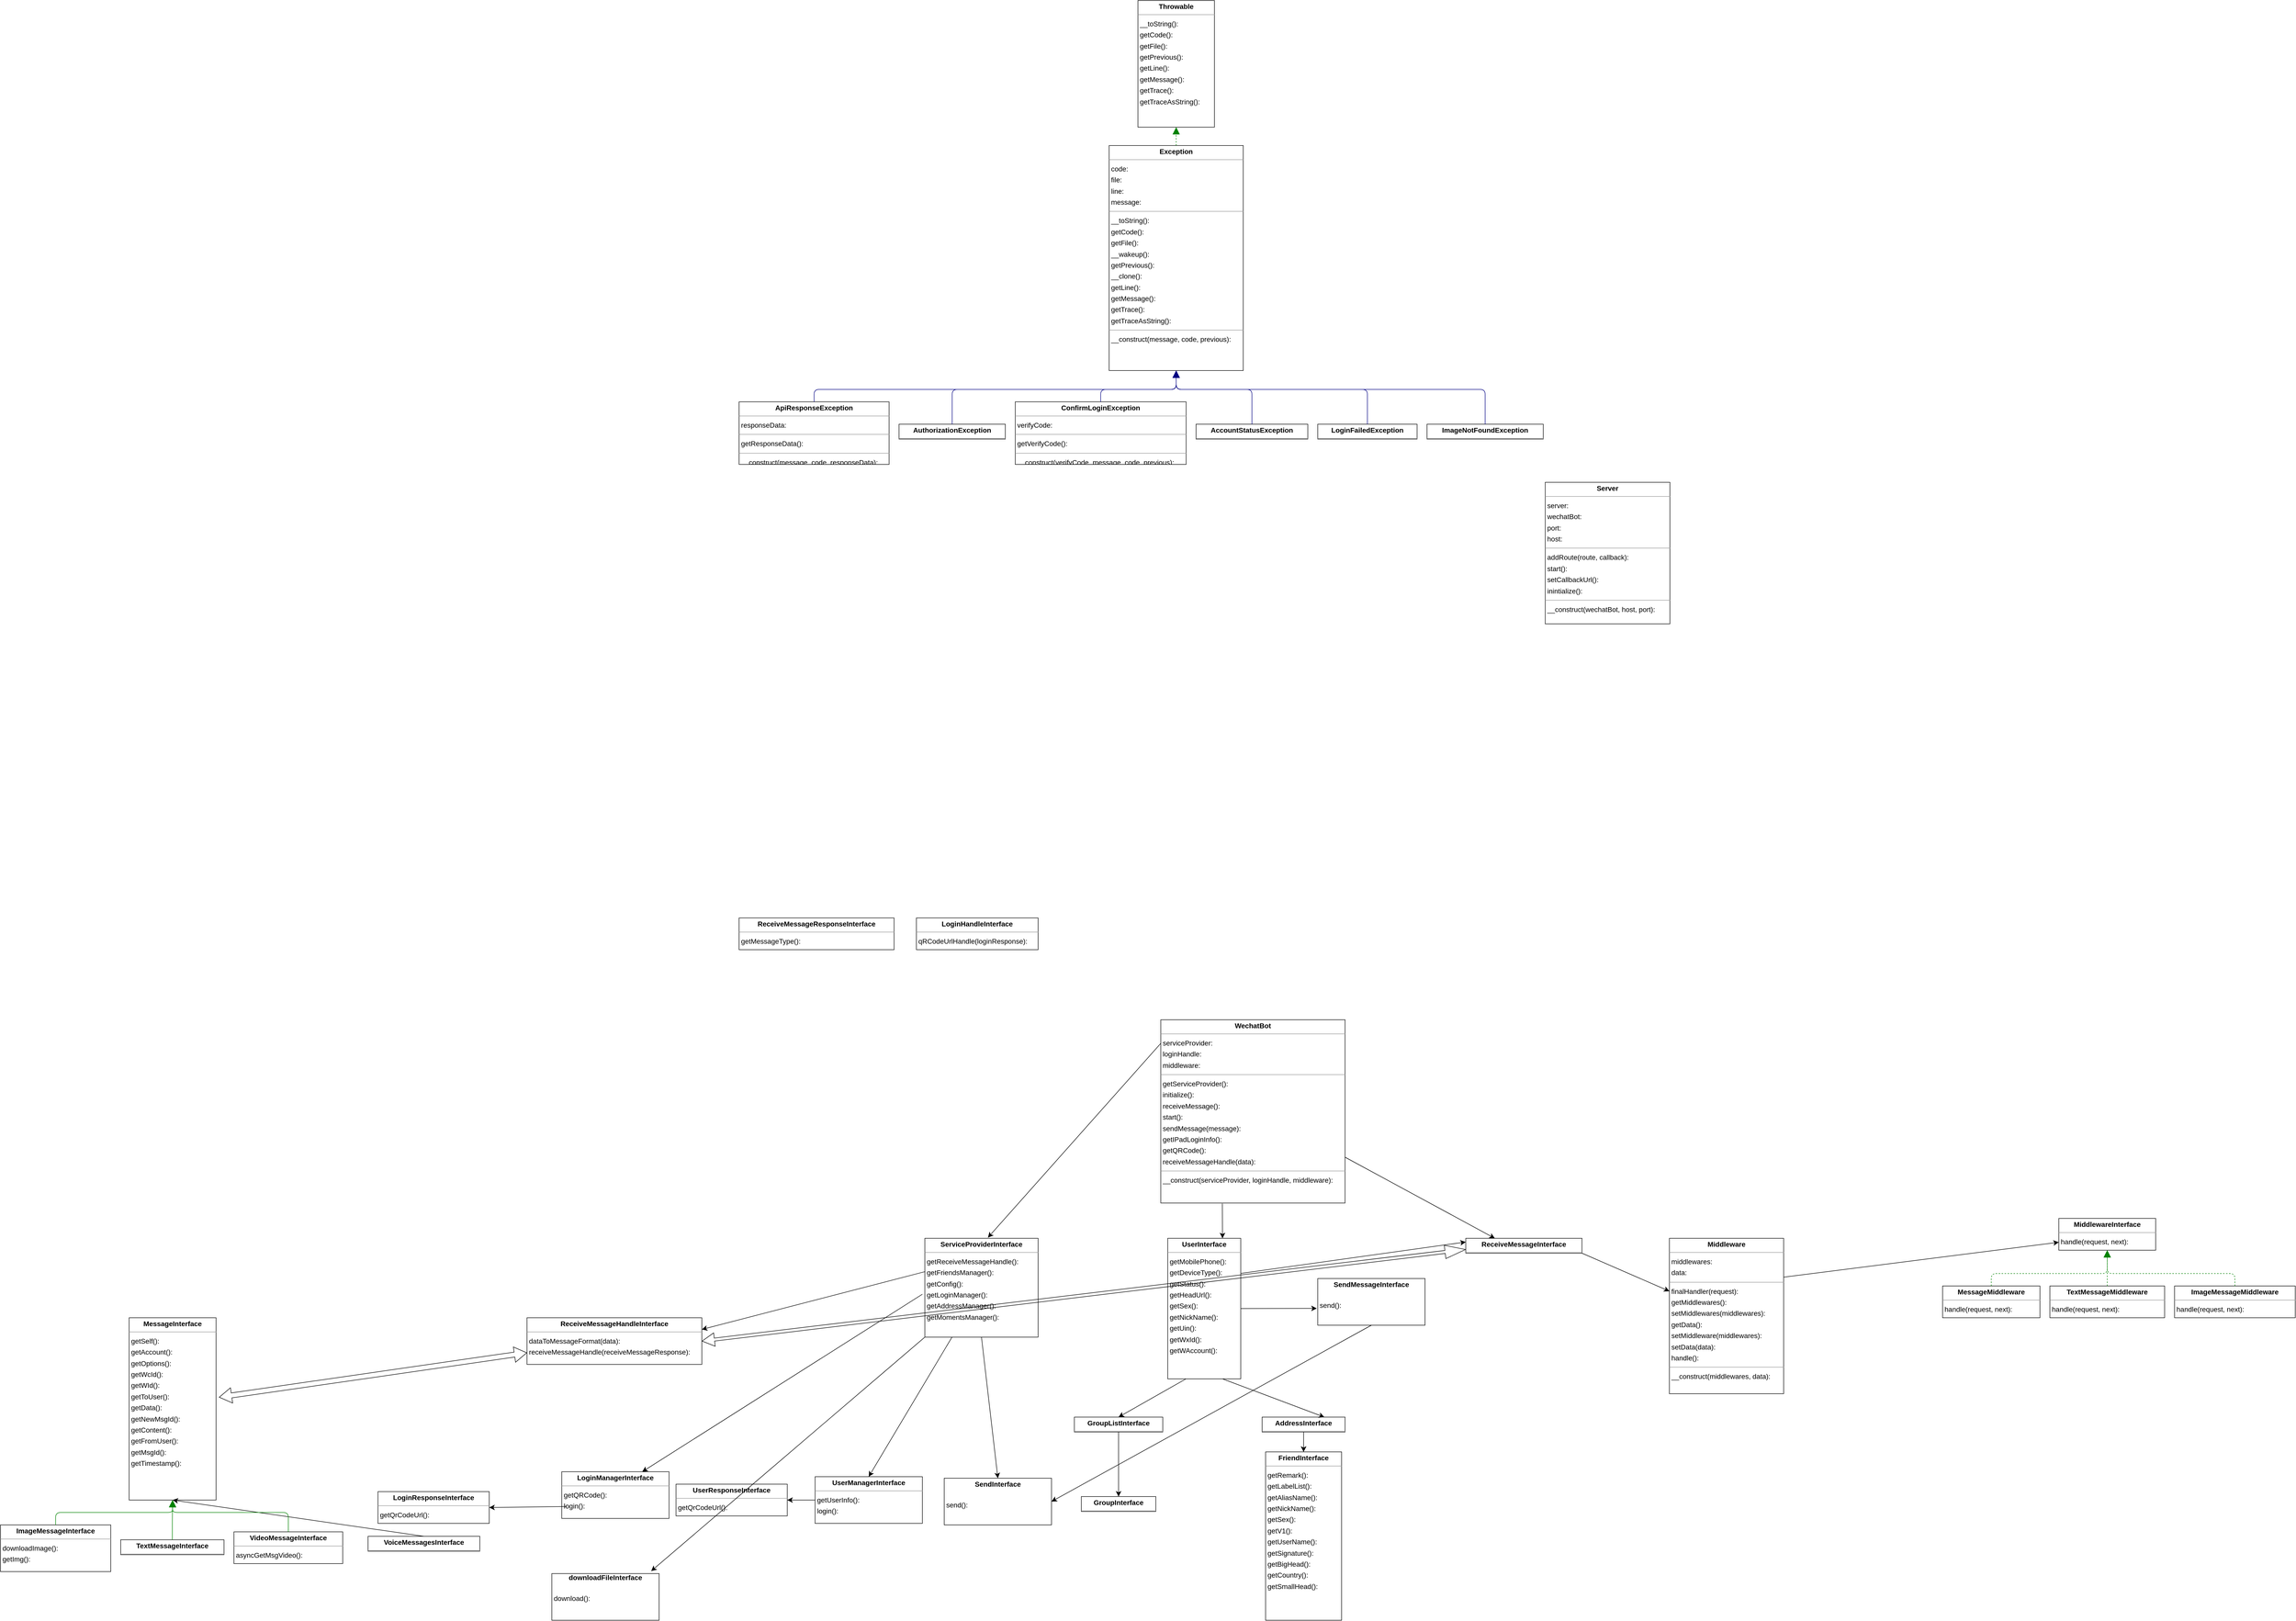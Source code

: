 <mxfile version="20.5.3" type="embed"><diagram id="GDoW7I11KHVUBZs0m-O-" name="Page-1"><mxGraphModel dx="5320" dy="2490" grid="0" gridSize="10" guides="1" tooltips="1" connect="1" arrows="1" fold="1" page="0" pageScale="1" pageWidth="850" pageHeight="1100" math="0" shadow="0"><root><mxCell id="0"/><mxCell id="1" parent="0"/><mxCell id="node8" value="&lt;p style=&quot;margin:0px;margin-top:4px;text-align:center;&quot;&gt;&lt;b&gt;AccountStatusException&lt;/b&gt;&lt;/p&gt;&lt;hr size=&quot;1&quot;/&gt;" style="verticalAlign=top;align=left;overflow=fill;fontSize=14;fontFamily=Helvetica;html=1;rounded=0;shadow=0;comic=0;labelBackgroundColor=none;strokeWidth=1;" parent="1" vertex="1"><mxGeometry x="67" y="561" width="225" height="30" as="geometry"/></mxCell><mxCell id="bgxd-nK0Al8PeiZJTn_r-40" style="edgeStyle=none;curved=1;rounded=0;orthogonalLoop=1;jettySize=auto;html=1;exitX=0.5;exitY=1;exitDx=0;exitDy=0;entryX=0.5;entryY=0;entryDx=0;entryDy=0;fontSize=12;startSize=8;endSize=8;" parent="1" source="node17" target="node15" edge="1"><mxGeometry relative="1" as="geometry"/></mxCell><mxCell id="bgxd-nK0Al8PeiZJTn_r-43" style="edgeStyle=none;curved=1;rounded=0;orthogonalLoop=1;jettySize=auto;html=1;exitX=0.5;exitY=1;exitDx=0;exitDy=0;entryX=0.5;entryY=0;entryDx=0;entryDy=0;fontSize=12;startSize=8;endSize=8;" parent="1" source="node17" target="node15" edge="1"><mxGeometry relative="1" as="geometry"/></mxCell><mxCell id="node17" value="&lt;p style=&quot;margin:0px;margin-top:4px;text-align:center;&quot;&gt;&lt;b&gt;AddressInterface&lt;/b&gt;&lt;/p&gt;&lt;hr size=&quot;1&quot;/&gt;" style="verticalAlign=top;align=left;overflow=fill;fontSize=14;fontFamily=Helvetica;html=1;rounded=0;shadow=0;comic=0;labelBackgroundColor=none;strokeWidth=1;" parent="1" vertex="1"><mxGeometry x="200" y="2560" width="167" height="30" as="geometry"/></mxCell><mxCell id="node3" value="&lt;p style=&quot;margin:0px;margin-top:4px;text-align:center;&quot;&gt;&lt;b&gt;ApiResponseException&lt;/b&gt;&lt;/p&gt;&lt;hr size=&quot;1&quot;/&gt;&lt;p style=&quot;margin:0 0 0 4px;line-height:1.6;&quot;&gt; responseData: &lt;/p&gt;&lt;hr size=&quot;1&quot;/&gt;&lt;p style=&quot;margin:0 0 0 4px;line-height:1.6;&quot;&gt; getResponseData(): &lt;/p&gt;&lt;hr size=&quot;1&quot;/&gt;&lt;p style=&quot;margin:0 0 0 4px;line-height:1.6;&quot;&gt; __construct(message, code, responseData): &lt;/p&gt;" style="verticalAlign=top;align=left;overflow=fill;fontSize=14;fontFamily=Helvetica;html=1;rounded=0;shadow=0;comic=0;labelBackgroundColor=none;strokeWidth=1;" parent="1" vertex="1"><mxGeometry x="-853" y="516" width="302" height="126" as="geometry"/></mxCell><mxCell id="node7" value="&lt;p style=&quot;margin:0px;margin-top:4px;text-align:center;&quot;&gt;&lt;b&gt;AuthorizationException&lt;/b&gt;&lt;/p&gt;&lt;hr size=&quot;1&quot;/&gt;" style="verticalAlign=top;align=left;overflow=fill;fontSize=14;fontFamily=Helvetica;html=1;rounded=0;shadow=0;comic=0;labelBackgroundColor=none;strokeWidth=1;" parent="1" vertex="1"><mxGeometry x="-531" y="561" width="214" height="30" as="geometry"/></mxCell><mxCell id="node10" value="&lt;p style=&quot;margin:0px;margin-top:4px;text-align:center;&quot;&gt;&lt;b&gt;ConfirmLoginException&lt;/b&gt;&lt;/p&gt;&lt;hr size=&quot;1&quot;/&gt;&lt;p style=&quot;margin:0 0 0 4px;line-height:1.6;&quot;&gt; verifyCode: &lt;/p&gt;&lt;hr size=&quot;1&quot;/&gt;&lt;p style=&quot;margin:0 0 0 4px;line-height:1.6;&quot;&gt; getVerifyCode(): &lt;/p&gt;&lt;hr size=&quot;1&quot;/&gt;&lt;p style=&quot;margin:0 0 0 4px;line-height:1.6;&quot;&gt; __construct(verifyCode, message, code, previous): &lt;/p&gt;" style="verticalAlign=top;align=left;overflow=fill;fontSize=14;fontFamily=Helvetica;html=1;rounded=0;shadow=0;comic=0;labelBackgroundColor=none;strokeWidth=1;" parent="1" vertex="1"><mxGeometry x="-297" y="516" width="344" height="126" as="geometry"/></mxCell><mxCell id="node5" value="&lt;p style=&quot;margin:0px;margin-top:4px;text-align:center;&quot;&gt;&lt;b&gt;Exception&lt;/b&gt;&lt;/p&gt;&lt;hr size=&quot;1&quot;/&gt;&lt;p style=&quot;margin:0 0 0 4px;line-height:1.6;&quot;&gt; code: &lt;br/&gt; file: &lt;br/&gt; line: &lt;br/&gt; message: &lt;/p&gt;&lt;hr size=&quot;1&quot;/&gt;&lt;p style=&quot;margin:0 0 0 4px;line-height:1.6;&quot;&gt; __toString(): &lt;br/&gt; getCode(): &lt;br/&gt; getFile(): &lt;br/&gt; __wakeup(): &lt;br/&gt; getPrevious(): &lt;br/&gt; __clone(): &lt;br/&gt; getLine(): &lt;br/&gt; getMessage(): &lt;br/&gt; getTrace(): &lt;br/&gt; getTraceAsString(): &lt;/p&gt;&lt;hr size=&quot;1&quot;/&gt;&lt;p style=&quot;margin:0 0 0 4px;line-height:1.6;&quot;&gt; __construct(message, code, previous): &lt;/p&gt;" style="verticalAlign=top;align=left;overflow=fill;fontSize=14;fontFamily=Helvetica;html=1;rounded=0;shadow=0;comic=0;labelBackgroundColor=none;strokeWidth=1;" parent="1" vertex="1"><mxGeometry x="-108" width="270" height="453" as="geometry"/></mxCell><mxCell id="node15" value="&lt;p style=&quot;margin:0px;margin-top:4px;text-align:center;&quot;&gt;&lt;b&gt;FriendInterface&lt;/b&gt;&lt;/p&gt;&lt;hr size=&quot;1&quot;/&gt;&lt;p style=&quot;margin:0 0 0 4px;line-height:1.6;&quot;&gt; getRemark(): &lt;br/&gt; getLabelList(): &lt;br/&gt; getAliasName(): &lt;br/&gt; getNickName(): &lt;br/&gt; getSex(): &lt;br/&gt; getV1(): &lt;br/&gt; getUserName(): &lt;br/&gt; getSignature(): &lt;br/&gt; getBigHead(): &lt;br/&gt; getCountry(): &lt;br/&gt; getSmallHead(): &lt;/p&gt;" style="verticalAlign=top;align=left;overflow=fill;fontSize=14;fontFamily=Helvetica;html=1;rounded=0;shadow=0;comic=0;labelBackgroundColor=none;strokeWidth=1;" parent="1" vertex="1"><mxGeometry x="207" y="2630" width="153" height="339" as="geometry"/></mxCell><mxCell id="node16" value="&lt;p style=&quot;margin:0px;margin-top:4px;text-align:center;&quot;&gt;&lt;b&gt;GroupInterface&lt;/b&gt;&lt;/p&gt;&lt;hr size=&quot;1&quot;/&gt;" style="verticalAlign=top;align=left;overflow=fill;fontSize=14;fontFamily=Helvetica;html=1;rounded=0;shadow=0;comic=0;labelBackgroundColor=none;strokeWidth=1;" parent="1" vertex="1"><mxGeometry x="-164" y="2720" width="150" height="30" as="geometry"/></mxCell><mxCell id="bgxd-nK0Al8PeiZJTn_r-39" style="edgeStyle=none;curved=1;rounded=0;orthogonalLoop=1;jettySize=auto;html=1;exitX=0.5;exitY=1;exitDx=0;exitDy=0;entryX=0.5;entryY=0;entryDx=0;entryDy=0;fontSize=12;startSize=8;endSize=8;" parent="1" source="node14" target="node16" edge="1"><mxGeometry relative="1" as="geometry"/></mxCell><mxCell id="node14" value="&lt;p style=&quot;margin:0px;margin-top:4px;text-align:center;&quot;&gt;&lt;b&gt;GroupListInterface&lt;/b&gt;&lt;/p&gt;&lt;hr size=&quot;1&quot;/&gt;" style="verticalAlign=top;align=left;overflow=fill;fontSize=14;fontFamily=Helvetica;html=1;rounded=0;shadow=0;comic=0;labelBackgroundColor=none;strokeWidth=1;" parent="1" vertex="1"><mxGeometry x="-178" y="2560" width="178" height="30" as="geometry"/></mxCell><mxCell id="node27" value="&lt;p style=&quot;margin:0px;margin-top:4px;text-align:center;&quot;&gt;&lt;b&gt;ImageMessageInterface&lt;/b&gt;&lt;/p&gt;&lt;hr size=&quot;1&quot;/&gt;&lt;p style=&quot;margin:0 0 0 4px;line-height:1.6;&quot;&gt; downloadImage(): &lt;br/&gt; getImg(): &lt;/p&gt;" style="verticalAlign=top;align=left;overflow=fill;fontSize=14;fontFamily=Helvetica;html=1;rounded=0;shadow=0;comic=0;labelBackgroundColor=none;strokeWidth=1;" parent="1" vertex="1"><mxGeometry x="-2340" y="2777" width="222" height="94" as="geometry"/></mxCell><mxCell id="node22" value="&lt;p style=&quot;margin:0px;margin-top:4px;text-align:center;&quot;&gt;&lt;b&gt;ImageMessageMiddleware&lt;/b&gt;&lt;/p&gt;&lt;hr size=&quot;1&quot;/&gt;&lt;p style=&quot;margin:0 0 0 4px;line-height:1.6;&quot;&gt; handle(request, next): &lt;/p&gt;" style="verticalAlign=top;align=left;overflow=fill;fontSize=14;fontFamily=Helvetica;html=1;rounded=0;shadow=0;comic=0;labelBackgroundColor=none;strokeWidth=1;" parent="1" vertex="1"><mxGeometry x="2037" y="2296" width="243" height="64" as="geometry"/></mxCell><mxCell id="node4" value="&lt;p style=&quot;margin:0px;margin-top:4px;text-align:center;&quot;&gt;&lt;b&gt;ImageNotFoundException&lt;/b&gt;&lt;/p&gt;&lt;hr size=&quot;1&quot;/&gt;" style="verticalAlign=top;align=left;overflow=fill;fontSize=14;fontFamily=Helvetica;html=1;rounded=0;shadow=0;comic=0;labelBackgroundColor=none;strokeWidth=1;" parent="1" vertex="1"><mxGeometry x="532" y="561" width="234" height="30" as="geometry"/></mxCell><mxCell id="node6" value="&lt;p style=&quot;margin:0px;margin-top:4px;text-align:center;&quot;&gt;&lt;b&gt;LoginFailedException&lt;/b&gt;&lt;/p&gt;&lt;hr size=&quot;1&quot;/&gt;" style="verticalAlign=top;align=left;overflow=fill;fontSize=14;fontFamily=Helvetica;html=1;rounded=0;shadow=0;comic=0;labelBackgroundColor=none;strokeWidth=1;" parent="1" vertex="1"><mxGeometry x="312" y="561" width="200" height="30" as="geometry"/></mxCell><mxCell id="node11" value="&lt;p style=&quot;margin:0px;margin-top:4px;text-align:center;&quot;&gt;&lt;b&gt;LoginHandleInterface&lt;/b&gt;&lt;/p&gt;&lt;hr size=&quot;1&quot;/&gt;&lt;p style=&quot;margin:0 0 0 4px;line-height:1.6;&quot;&gt; qRCodeUrlHandle(loginResponse): &lt;/p&gt;" style="verticalAlign=top;align=left;overflow=fill;fontSize=14;fontFamily=Helvetica;html=1;rounded=0;shadow=0;comic=0;labelBackgroundColor=none;strokeWidth=1;" parent="1" vertex="1"><mxGeometry x="-496" y="1555" width="245" height="64" as="geometry"/></mxCell><mxCell id="node13" value="&lt;p style=&quot;margin:0px;margin-top:4px;text-align:center;&quot;&gt;&lt;b&gt;LoginManagerInterface&lt;/b&gt;&lt;/p&gt;&lt;hr size=&quot;1&quot;/&gt;&lt;p style=&quot;margin:0 0 0 4px;line-height:1.6;&quot;&gt; getQRCode(): &lt;br/&gt; login(): &lt;/p&gt;" style="verticalAlign=top;align=left;overflow=fill;fontSize=14;fontFamily=Helvetica;html=1;rounded=0;shadow=0;comic=0;labelBackgroundColor=none;strokeWidth=1;" parent="1" vertex="1"><mxGeometry x="-1210" y="2670" width="216" height="94" as="geometry"/></mxCell><mxCell id="node12" value="&lt;p style=&quot;margin:0px;margin-top:4px;text-align:center;&quot;&gt;&lt;b&gt;LoginResponseInterface&lt;/b&gt;&lt;/p&gt;&lt;hr size=&quot;1&quot;/&gt;&lt;p style=&quot;margin:0 0 0 4px;line-height:1.6;&quot;&gt; getQrCodeUrl(): &lt;/p&gt;" style="verticalAlign=top;align=left;overflow=fill;fontSize=14;fontFamily=Helvetica;html=1;rounded=0;shadow=0;comic=0;labelBackgroundColor=none;strokeWidth=1;" parent="1" vertex="1"><mxGeometry x="-1580" y="2710" width="224" height="64" as="geometry"/></mxCell><mxCell id="node29" value="&lt;p style=&quot;margin:0px;margin-top:4px;text-align:center;&quot;&gt;&lt;b&gt;MessageInterface&lt;/b&gt;&lt;/p&gt;&lt;hr size=&quot;1&quot;/&gt;&lt;p style=&quot;margin:0 0 0 4px;line-height:1.6;&quot;&gt; getSelf(): &lt;br/&gt; getAccount(): &lt;br/&gt; getOptions(): &lt;br/&gt; getWcId(): &lt;br/&gt; getWId(): &lt;br/&gt; getToUser(): &lt;br/&gt; getData(): &lt;br/&gt; getNewMsgId(): &lt;br/&gt; getContent(): &lt;br/&gt; getFromUser(): &lt;br/&gt; getMsgId(): &lt;br/&gt; getTimestamp(): &lt;/p&gt;" style="verticalAlign=top;align=left;overflow=fill;fontSize=14;fontFamily=Helvetica;html=1;rounded=0;shadow=0;comic=0;labelBackgroundColor=none;strokeWidth=1;" parent="1" vertex="1"><mxGeometry x="-2081" y="2360" width="175" height="367" as="geometry"/></mxCell><mxCell id="node18" value="&lt;p style=&quot;margin:0px;margin-top:4px;text-align:center;&quot;&gt;&lt;b&gt;MessageMiddleware&lt;/b&gt;&lt;/p&gt;&lt;hr size=&quot;1&quot;/&gt;&lt;p style=&quot;margin:0 0 0 4px;line-height:1.6;&quot;&gt; handle(request, next): &lt;/p&gt;" style="verticalAlign=top;align=left;overflow=fill;fontSize=14;fontFamily=Helvetica;html=1;rounded=0;shadow=0;comic=0;labelBackgroundColor=none;strokeWidth=1;" parent="1" vertex="1"><mxGeometry x="1570" y="2296" width="196" height="64" as="geometry"/></mxCell><mxCell id="bgxd-nK0Al8PeiZJTn_r-36" style="edgeStyle=none;curved=1;rounded=0;orthogonalLoop=1;jettySize=auto;html=1;exitX=1;exitY=0.25;exitDx=0;exitDy=0;entryX=0;entryY=0.75;entryDx=0;entryDy=0;fontSize=12;startSize=8;endSize=8;" parent="1" source="node19" target="node21" edge="1"><mxGeometry relative="1" as="geometry"/></mxCell><mxCell id="node19" value="&lt;p style=&quot;margin:0px;margin-top:4px;text-align:center;&quot;&gt;&lt;b&gt;Middleware&lt;/b&gt;&lt;/p&gt;&lt;hr size=&quot;1&quot;/&gt;&lt;p style=&quot;margin:0 0 0 4px;line-height:1.6;&quot;&gt; middlewares: &lt;br/&gt; data: &lt;/p&gt;&lt;hr size=&quot;1&quot;/&gt;&lt;p style=&quot;margin:0 0 0 4px;line-height:1.6;&quot;&gt; finalHandler(request): &lt;br/&gt; getMiddlewares(): &lt;br/&gt; setMiddlewares(middlewares): &lt;br/&gt; getData(): &lt;br/&gt; setMiddleware(middlewares): &lt;br/&gt; setData(data): &lt;br/&gt; handle(): &lt;/p&gt;&lt;hr size=&quot;1&quot;/&gt;&lt;p style=&quot;margin:0 0 0 4px;line-height:1.6;&quot;&gt; __construct(middlewares, data): &lt;/p&gt;" style="verticalAlign=top;align=left;overflow=fill;fontSize=14;fontFamily=Helvetica;html=1;rounded=0;shadow=0;comic=0;labelBackgroundColor=none;strokeWidth=1;" parent="1" vertex="1"><mxGeometry x="1020" y="2200" width="230" height="313" as="geometry"/></mxCell><mxCell id="node21" value="&lt;p style=&quot;margin:0px;margin-top:4px;text-align:center;&quot;&gt;&lt;b&gt;MiddlewareInterface&lt;/b&gt;&lt;/p&gt;&lt;hr size=&quot;1&quot;/&gt;&lt;p style=&quot;margin:0 0 0 4px;line-height:1.6;&quot;&gt; handle(request, next): &lt;/p&gt;" style="verticalAlign=top;align=left;overflow=fill;fontSize=14;fontFamily=Helvetica;html=1;rounded=0;shadow=0;comic=0;labelBackgroundColor=none;strokeWidth=1;" parent="1" vertex="1"><mxGeometry x="1804" y="2160" width="195" height="64" as="geometry"/></mxCell><mxCell id="node23" value="&lt;p style=&quot;margin:0px;margin-top:4px;text-align:center;&quot;&gt;&lt;b&gt;ReceiveMessageHandleInterface&lt;/b&gt;&lt;/p&gt;&lt;hr size=&quot;1&quot;/&gt;&lt;p style=&quot;margin:0 0 0 4px;line-height:1.6;&quot;&gt; dataToMessageFormat(data): &lt;br/&gt; receiveMessageHandle(receiveMessageResponse): &lt;/p&gt;" style="verticalAlign=top;align=left;overflow=fill;fontSize=14;fontFamily=Helvetica;html=1;rounded=0;shadow=0;comic=0;labelBackgroundColor=none;strokeWidth=1;" parent="1" vertex="1"><mxGeometry x="-1280" y="2360" width="352" height="94" as="geometry"/></mxCell><mxCell id="bgxd-nK0Al8PeiZJTn_r-35" style="edgeStyle=none;curved=1;rounded=0;orthogonalLoop=1;jettySize=auto;html=1;exitX=1;exitY=1;exitDx=0;exitDy=0;fontSize=12;startSize=8;endSize=8;" parent="1" source="node25" target="node19" edge="1"><mxGeometry relative="1" as="geometry"/></mxCell><mxCell id="node25" value="&lt;p style=&quot;margin:0px;margin-top:4px;text-align:center;&quot;&gt;&lt;b&gt;ReceiveMessageInterface&lt;/b&gt;&lt;/p&gt;&lt;hr size=&quot;1&quot;/&gt;" style="verticalAlign=top;align=left;overflow=fill;fontSize=14;fontFamily=Helvetica;html=1;rounded=0;shadow=0;comic=0;labelBackgroundColor=none;strokeWidth=1;" parent="1" vertex="1"><mxGeometry x="610" y="2200" width="234" height="30" as="geometry"/></mxCell><mxCell id="node24" value="&lt;p style=&quot;margin:0px;margin-top:4px;text-align:center;&quot;&gt;&lt;b&gt;ReceiveMessageResponseInterface&lt;/b&gt;&lt;/p&gt;&lt;hr size=&quot;1&quot;/&gt;&lt;p style=&quot;margin:0 0 0 4px;line-height:1.6;&quot;&gt; getMessageType(): &lt;/p&gt;" style="verticalAlign=top;align=left;overflow=fill;fontSize=14;fontFamily=Helvetica;html=1;rounded=0;shadow=0;comic=0;labelBackgroundColor=none;strokeWidth=1;" parent="1" vertex="1"><mxGeometry x="-853" y="1555" width="312" height="64" as="geometry"/></mxCell><mxCell id="node0" value="&lt;p style=&quot;margin:0px;margin-top:4px;text-align:center;&quot;&gt;&lt;b&gt;Server&lt;/b&gt;&lt;/p&gt;&lt;hr size=&quot;1&quot;/&gt;&lt;p style=&quot;margin:0 0 0 4px;line-height:1.6;&quot;&gt; server: &lt;br/&gt; wechatBot: &lt;br/&gt; port: &lt;br/&gt; host: &lt;/p&gt;&lt;hr size=&quot;1&quot;/&gt;&lt;p style=&quot;margin:0 0 0 4px;line-height:1.6;&quot;&gt; addRoute(route, callback): &lt;br/&gt; start(): &lt;br/&gt; setCallbackUrl(): &lt;br/&gt; inintialize(): &lt;/p&gt;&lt;hr size=&quot;1&quot;/&gt;&lt;p style=&quot;margin:0 0 0 4px;line-height:1.6;&quot;&gt; __construct(wechatBot, host, port): &lt;/p&gt;" style="verticalAlign=top;align=left;overflow=fill;fontSize=14;fontFamily=Helvetica;html=1;rounded=0;shadow=0;comic=0;labelBackgroundColor=none;strokeWidth=1;" parent="1" vertex="1"><mxGeometry x="770" y="678" width="251" height="285" as="geometry"/></mxCell><mxCell id="bgxd-nK0Al8PeiZJTn_r-48" style="edgeStyle=none;curved=1;rounded=0;orthogonalLoop=1;jettySize=auto;html=1;exitX=0.5;exitY=1;exitDx=0;exitDy=0;entryX=0.5;entryY=0;entryDx=0;entryDy=0;fontSize=12;startSize=8;endSize=8;" parent="1" source="node1" target="bgxd-nK0Al8PeiZJTn_r-47" edge="1"><mxGeometry relative="1" as="geometry"/></mxCell><mxCell id="node1" value="&lt;p style=&quot;margin:0px;margin-top:4px;text-align:center;&quot;&gt;&lt;b&gt;ServiceProviderInterface&lt;/b&gt;&lt;/p&gt;&lt;hr size=&quot;1&quot;/&gt;&lt;p style=&quot;margin:0 0 0 4px;line-height:1.6;&quot;&gt; getReceiveMessageHandle(): &lt;br/&gt; getFriendsManager(): &lt;br/&gt; getConfig(): &lt;br/&gt; getLoginManager(): &lt;br/&gt; getAddressManager(): &lt;br/&gt; getMomentsManager(): &lt;/p&gt;" style="verticalAlign=top;align=left;overflow=fill;fontSize=14;fontFamily=Helvetica;html=1;rounded=0;shadow=0;comic=0;labelBackgroundColor=none;strokeWidth=1;" parent="1" vertex="1"><mxGeometry x="-479" y="2200" width="228" height="199" as="geometry"/></mxCell><mxCell id="node30" value="&lt;p style=&quot;margin:0px;margin-top:4px;text-align:center;&quot;&gt;&lt;b&gt;TextMessageInterface&lt;/b&gt;&lt;/p&gt;&lt;hr size=&quot;1&quot;/&gt;" style="verticalAlign=top;align=left;overflow=fill;fontSize=14;fontFamily=Helvetica;html=1;rounded=0;shadow=0;comic=0;labelBackgroundColor=none;strokeWidth=1;" parent="1" vertex="1"><mxGeometry x="-2098" y="2807" width="208" height="30" as="geometry"/></mxCell><mxCell id="node20" value="&lt;p style=&quot;margin:0px;margin-top:4px;text-align:center;&quot;&gt;&lt;b&gt;TextMessageMiddleware&lt;/b&gt;&lt;/p&gt;&lt;hr size=&quot;1&quot;/&gt;&lt;p style=&quot;margin:0 0 0 4px;line-height:1.6;&quot;&gt; handle(request, next): &lt;/p&gt;" style="verticalAlign=top;align=left;overflow=fill;fontSize=14;fontFamily=Helvetica;html=1;rounded=0;shadow=0;comic=0;labelBackgroundColor=none;strokeWidth=1;" parent="1" vertex="1"><mxGeometry x="1786" y="2296" width="231" height="64" as="geometry"/></mxCell><mxCell id="node9" value="&lt;p style=&quot;margin:0px;margin-top:4px;text-align:center;&quot;&gt;&lt;b&gt;Throwable&lt;/b&gt;&lt;/p&gt;&lt;hr size=&quot;1&quot;/&gt;&lt;p style=&quot;margin:0 0 0 4px;line-height:1.6;&quot;&gt; __toString(): &lt;br/&gt; getCode(): &lt;br/&gt; getFile(): &lt;br/&gt; getPrevious(): &lt;br/&gt; getLine(): &lt;br/&gt; getMessage(): &lt;br/&gt; getTrace(): &lt;br/&gt; getTraceAsString(): &lt;/p&gt;" style="verticalAlign=top;align=left;overflow=fill;fontSize=14;fontFamily=Helvetica;html=1;rounded=0;shadow=0;comic=0;labelBackgroundColor=none;strokeWidth=1;" parent="1" vertex="1"><mxGeometry x="-50" y="-292" width="154" height="255" as="geometry"/></mxCell><mxCell id="bgxd-nK0Al8PeiZJTn_r-41" style="edgeStyle=none;curved=1;rounded=0;orthogonalLoop=1;jettySize=auto;html=1;exitX=0.25;exitY=1;exitDx=0;exitDy=0;entryX=0.5;entryY=0;entryDx=0;entryDy=0;fontSize=12;startSize=8;endSize=8;" parent="1" source="node26" target="node14" edge="1"><mxGeometry relative="1" as="geometry"/></mxCell><mxCell id="bgxd-nK0Al8PeiZJTn_r-42" style="edgeStyle=none;curved=1;rounded=0;orthogonalLoop=1;jettySize=auto;html=1;exitX=0.75;exitY=1;exitDx=0;exitDy=0;entryX=0.75;entryY=0;entryDx=0;entryDy=0;fontSize=12;startSize=8;endSize=8;" parent="1" source="node26" target="node17" edge="1"><mxGeometry relative="1" as="geometry"/></mxCell><mxCell id="bgxd-nK0Al8PeiZJTn_r-45" style="edgeStyle=none;curved=1;rounded=0;orthogonalLoop=1;jettySize=auto;html=1;exitX=1;exitY=0.5;exitDx=0;exitDy=0;fontSize=12;startSize=8;endSize=8;" parent="1" source="node26" edge="1"><mxGeometry relative="1" as="geometry"><mxPoint x="310" y="2341.143" as="targetPoint"/></mxGeometry></mxCell><mxCell id="bgxd-nK0Al8PeiZJTn_r-46" style="edgeStyle=none;curved=1;rounded=0;orthogonalLoop=1;jettySize=auto;html=1;exitX=1;exitY=0.25;exitDx=0;exitDy=0;entryX=0;entryY=0.25;entryDx=0;entryDy=0;fontSize=12;startSize=8;endSize=8;" parent="1" source="node26" target="node25" edge="1"><mxGeometry relative="1" as="geometry"/></mxCell><mxCell id="node26" value="&lt;p style=&quot;margin:0px;margin-top:4px;text-align:center;&quot;&gt;&lt;b&gt;UserInterface&lt;/b&gt;&lt;/p&gt;&lt;hr size=&quot;1&quot;/&gt;&lt;p style=&quot;margin:0 0 0 4px;line-height:1.6;&quot;&gt; getMobilePhone(): &lt;br/&gt; getDeviceType(): &lt;br/&gt; getStatus(): &lt;br/&gt; getHeadUrl(): &lt;br/&gt; getSex(): &lt;br/&gt; getNickName(): &lt;br/&gt; getUin(): &lt;br/&gt; getWxId(): &lt;br/&gt; getWAccount(): &lt;/p&gt;" style="verticalAlign=top;align=left;overflow=fill;fontSize=14;fontFamily=Helvetica;html=1;rounded=0;shadow=0;comic=0;labelBackgroundColor=none;strokeWidth=1;" parent="1" vertex="1"><mxGeometry x="10" y="2200" width="147" height="283" as="geometry"/></mxCell><mxCell id="node28" value="&lt;p style=&quot;margin:0px;margin-top:4px;text-align:center;&quot;&gt;&lt;b&gt;VideoMessageInterface&lt;/b&gt;&lt;/p&gt;&lt;hr size=&quot;1&quot;/&gt;&lt;p style=&quot;margin:0 0 0 4px;line-height:1.6;&quot;&gt; asyncGetMsgVideo(): &lt;/p&gt;" style="verticalAlign=top;align=left;overflow=fill;fontSize=14;fontFamily=Helvetica;html=1;rounded=0;shadow=0;comic=0;labelBackgroundColor=none;strokeWidth=1;" parent="1" vertex="1"><mxGeometry x="-1870" y="2791" width="219" height="64" as="geometry"/></mxCell><mxCell id="bgxd-nK0Al8PeiZJTn_r-31" style="edgeStyle=none;curved=1;rounded=0;orthogonalLoop=1;jettySize=auto;html=1;exitX=0.5;exitY=0;exitDx=0;exitDy=0;entryX=0.5;entryY=1;entryDx=0;entryDy=0;fontSize=12;startSize=8;endSize=8;" parent="1" source="node31" target="node29" edge="1"><mxGeometry relative="1" as="geometry"/></mxCell><mxCell id="node31" value="&lt;p style=&quot;margin:0px;margin-top:4px;text-align:center;&quot;&gt;&lt;b&gt;VoiceMessagesInterface&lt;/b&gt;&lt;/p&gt;&lt;hr size=&quot;1&quot;/&gt;" style="verticalAlign=top;align=left;overflow=fill;fontSize=14;fontFamily=Helvetica;html=1;rounded=0;shadow=0;comic=0;labelBackgroundColor=none;strokeWidth=1;" parent="1" vertex="1"><mxGeometry x="-1600" y="2800" width="225" height="30" as="geometry"/></mxCell><mxCell id="bgxd-nK0Al8PeiZJTn_r-34" style="edgeStyle=none;curved=1;rounded=0;orthogonalLoop=1;jettySize=auto;html=1;exitX=1;exitY=0.75;exitDx=0;exitDy=0;entryX=0.25;entryY=0;entryDx=0;entryDy=0;fontSize=12;startSize=8;endSize=8;" parent="1" source="node2" target="node25" edge="1"><mxGeometry relative="1" as="geometry"/></mxCell><UserObject label="&lt;p style=&quot;margin:0px;margin-top:4px;text-align:center;&quot;&gt;&lt;b&gt;WechatBot&lt;/b&gt;&lt;/p&gt;&lt;hr size=&quot;1&quot;&gt;&lt;p style=&quot;margin:0 0 0 4px;line-height:1.6;&quot;&gt; serviceProvider: &lt;br&gt; loginHandle: &lt;br&gt; middleware: &lt;/p&gt;&lt;hr size=&quot;1&quot;&gt;&lt;p style=&quot;margin:0 0 0 4px;line-height:1.6;&quot;&gt; getServiceProvider(): &lt;br&gt; initialize(): &lt;br&gt; receiveMessage(): &lt;br&gt; start(): &lt;br&gt; sendMessage(message): &lt;br&gt; getIPadLoginInfo(): &lt;br&gt; getQRCode(): &lt;br&gt; receiveMessageHandle(data): &lt;/p&gt;&lt;hr size=&quot;1&quot;&gt;&lt;p style=&quot;margin:0 0 0 4px;line-height:1.6;&quot;&gt; __construct(serviceProvider, loginHandle, middleware): &lt;/p&gt;" tooltip="用于构建机器人生命周期" id="node2"><mxCell style="verticalAlign=top;align=left;overflow=fill;fontSize=14;fontFamily=Helvetica;html=1;rounded=0;shadow=0;comic=0;labelBackgroundColor=none;strokeWidth=1;labelBorderColor=none;whiteSpace=wrap;" parent="1" vertex="1"><mxGeometry x="-4" y="1760" width="371" height="369" as="geometry"/></mxCell></UserObject><mxCell id="edge2" value="" style="html=1;rounded=1;edgeStyle=orthogonalEdgeStyle;dashed=0;startArrow=none;endArrow=block;endSize=12;strokeColor=#000082;exitX=0.500;exitY=0.001;exitDx=0;exitDy=0;entryX=0.500;entryY=1.000;entryDx=0;entryDy=0;" parent="1" source="node8" target="node5" edge="1"><mxGeometry width="50" height="50" relative="1" as="geometry"><Array as="points"><mxPoint x="180" y="491"/><mxPoint x="27" y="491"/></Array></mxGeometry></mxCell><mxCell id="edge6" value="" style="html=1;rounded=1;edgeStyle=orthogonalEdgeStyle;dashed=0;startArrow=none;endArrow=block;endSize=12;strokeColor=#000082;exitX=0.500;exitY=0.000;exitDx=0;exitDy=0;entryX=0.500;entryY=1.000;entryDx=0;entryDy=0;" parent="1" source="node3" target="node5" edge="1"><mxGeometry width="50" height="50" relative="1" as="geometry"><Array as="points"><mxPoint x="-702" y="491"/><mxPoint x="27" y="491"/></Array></mxGeometry></mxCell><mxCell id="edge5" value="" style="html=1;rounded=1;edgeStyle=orthogonalEdgeStyle;dashed=0;startArrow=none;endArrow=block;endSize=12;strokeColor=#000082;exitX=0.500;exitY=0.001;exitDx=0;exitDy=0;entryX=0.500;entryY=1.000;entryDx=0;entryDy=0;" parent="1" source="node7" target="node5" edge="1"><mxGeometry width="50" height="50" relative="1" as="geometry"><Array as="points"><mxPoint x="-424" y="491"/><mxPoint x="27" y="491"/></Array></mxGeometry></mxCell><mxCell id="edge3" value="" style="html=1;rounded=1;edgeStyle=orthogonalEdgeStyle;dashed=0;startArrow=none;endArrow=block;endSize=12;strokeColor=#000082;exitX=0.500;exitY=0.000;exitDx=0;exitDy=0;entryX=0.500;entryY=1.000;entryDx=0;entryDy=0;" parent="1" source="node10" target="node5" edge="1"><mxGeometry width="50" height="50" relative="1" as="geometry"><Array as="points"><mxPoint x="-125" y="491"/><mxPoint x="27" y="491"/></Array></mxGeometry></mxCell><mxCell id="edge4" value="" style="html=1;rounded=1;edgeStyle=orthogonalEdgeStyle;dashed=1;startArrow=none;endArrow=block;endSize=12;strokeColor=#008200;exitX=0.500;exitY=0.000;exitDx=0;exitDy=0;entryX=0.500;entryY=1.000;entryDx=0;entryDy=0;" parent="1" source="node5" target="node9" edge="1"><mxGeometry width="50" height="50" relative="1" as="geometry"><Array as="points"/></mxGeometry></mxCell><mxCell id="edge11" value="" style="html=1;rounded=1;edgeStyle=orthogonalEdgeStyle;dashed=0;startArrow=none;endArrow=block;endSize=12;strokeColor=#008200;exitX=0.500;exitY=0.001;exitDx=0;exitDy=0;entryX=0.500;entryY=1.000;entryDx=0;entryDy=0;" parent="1" source="node27" target="node29" edge="1"><mxGeometry width="50" height="50" relative="1" as="geometry"><Array as="points"><mxPoint x="-2229" y="2752"/><mxPoint x="-1994" y="2752"/></Array></mxGeometry></mxCell><mxCell id="edge7" value="" style="html=1;rounded=1;edgeStyle=orthogonalEdgeStyle;dashed=1;startArrow=none;endArrow=block;endSize=12;strokeColor=#008200;exitX=0.500;exitY=0.001;exitDx=0;exitDy=0;entryX=0.500;entryY=1.001;entryDx=0;entryDy=0;" parent="1" source="node22" target="node21" edge="1"><mxGeometry width="50" height="50" relative="1" as="geometry"><Array as="points"><mxPoint x="2159" y="2271"/><mxPoint x="1902" y="2271"/></Array></mxGeometry></mxCell><mxCell id="edge0" value="" style="html=1;rounded=1;edgeStyle=orthogonalEdgeStyle;dashed=0;startArrow=none;endArrow=block;endSize=12;strokeColor=#000082;exitX=0.500;exitY=0.001;exitDx=0;exitDy=0;entryX=0.500;entryY=1.000;entryDx=0;entryDy=0;" parent="1" source="node4" target="node5" edge="1"><mxGeometry width="50" height="50" relative="1" as="geometry"><Array as="points"><mxPoint x="649" y="491"/><mxPoint x="27" y="491"/></Array></mxGeometry></mxCell><mxCell id="edge1" value="" style="html=1;rounded=1;edgeStyle=orthogonalEdgeStyle;dashed=0;startArrow=none;endArrow=block;endSize=12;strokeColor=#000082;exitX=0.500;exitY=0.001;exitDx=0;exitDy=0;entryX=0.500;entryY=1.000;entryDx=0;entryDy=0;" parent="1" source="node6" target="node5" edge="1"><mxGeometry width="50" height="50" relative="1" as="geometry"><Array as="points"><mxPoint x="412" y="491"/><mxPoint x="27" y="491"/></Array></mxGeometry></mxCell><mxCell id="edge9" value="" style="html=1;rounded=1;edgeStyle=orthogonalEdgeStyle;dashed=1;startArrow=none;endArrow=block;endSize=12;strokeColor=#008200;exitX=0.500;exitY=0.001;exitDx=0;exitDy=0;entryX=0.500;entryY=1.001;entryDx=0;entryDy=0;" parent="1" source="node18" target="node21" edge="1"><mxGeometry width="50" height="50" relative="1" as="geometry"><Array as="points"><mxPoint x="1668" y="2271"/><mxPoint x="1902" y="2271"/></Array></mxGeometry></mxCell><mxCell id="edge12" value="" style="html=1;rounded=1;edgeStyle=orthogonalEdgeStyle;dashed=0;startArrow=none;endArrow=block;endSize=12;strokeColor=#008200;exitX=0.500;exitY=0.001;exitDx=0;exitDy=0;entryX=0.500;entryY=1.000;entryDx=0;entryDy=0;" parent="1" source="node30" target="node29" edge="1"><mxGeometry width="50" height="50" relative="1" as="geometry"><Array as="points"/></mxGeometry></mxCell><mxCell id="edge8" value="" style="html=1;rounded=1;edgeStyle=orthogonalEdgeStyle;dashed=1;startArrow=none;endArrow=block;endSize=12;strokeColor=#008200;exitX=0.500;exitY=0.001;exitDx=0;exitDy=0;entryX=0.500;entryY=1.001;entryDx=0;entryDy=0;" parent="1" source="node20" target="node21" edge="1"><mxGeometry width="50" height="50" relative="1" as="geometry"><Array as="points"/></mxGeometry></mxCell><mxCell id="edge10" value="" style="html=1;rounded=1;edgeStyle=orthogonalEdgeStyle;dashed=0;startArrow=none;endArrow=block;endSize=12;strokeColor=#008200;exitX=0.500;exitY=0.001;exitDx=0;exitDy=0;entryX=0.500;entryY=1.000;entryDx=0;entryDy=0;" parent="1" source="node28" target="node29" edge="1"><mxGeometry width="50" height="50" relative="1" as="geometry"><Array as="points"><mxPoint x="-1760" y="2752"/><mxPoint x="-1994" y="2752"/></Array></mxGeometry></mxCell><mxCell id="bgxd-nK0Al8PeiZJTn_r-1" value="" style="endArrow=classic;html=1;rounded=0;fontSize=12;startSize=8;endSize=8;curved=1;exitX=-0.001;exitY=0.13;exitDx=0;exitDy=0;exitPerimeter=0;entryX=0.557;entryY=-0.007;entryDx=0;entryDy=0;entryPerimeter=0;" parent="1" source="node2" target="node1" edge="1"><mxGeometry width="50" height="50" relative="1" as="geometry"><mxPoint x="-320" y="2140" as="sourcePoint"/><mxPoint x="-270" y="2090" as="targetPoint"/></mxGeometry></mxCell><mxCell id="bgxd-nK0Al8PeiZJTn_r-2" value="" style="endArrow=classic;html=1;rounded=0;fontSize=12;startSize=8;endSize=8;curved=1;exitX=-0.022;exitY=0.566;exitDx=0;exitDy=0;exitPerimeter=0;entryX=0.75;entryY=0;entryDx=0;entryDy=0;" parent="1" source="node1" target="node13" edge="1"><mxGeometry width="50" height="50" relative="1" as="geometry"><mxPoint x="-660" y="2320" as="sourcePoint"/><mxPoint x="-610" y="2270" as="targetPoint"/></mxGeometry></mxCell><mxCell id="bgxd-nK0Al8PeiZJTn_r-3" value="" style="endArrow=classic;html=1;rounded=0;fontSize=12;startSize=8;endSize=8;curved=1;exitX=0.334;exitY=1.003;exitDx=0;exitDy=0;exitPerimeter=0;entryX=0.75;entryY=0;entryDx=0;entryDy=0;" parent="1" source="node2" target="node26" edge="1"><mxGeometry width="50" height="50" relative="1" as="geometry"><mxPoint x="60" y="2280" as="sourcePoint"/><mxPoint x="110" y="2230" as="targetPoint"/></mxGeometry></mxCell><mxCell id="bgxd-nK0Al8PeiZJTn_r-11" style="edgeStyle=none;curved=1;rounded=0;orthogonalLoop=1;jettySize=auto;html=1;exitX=0;exitY=0.5;exitDx=0;exitDy=0;entryX=1;entryY=0.5;entryDx=0;entryDy=0;fontSize=12;startSize=8;endSize=8;" parent="1" source="bgxd-nK0Al8PeiZJTn_r-4" target="bgxd-nK0Al8PeiZJTn_r-9" edge="1"><mxGeometry relative="1" as="geometry"/></mxCell><mxCell id="bgxd-nK0Al8PeiZJTn_r-4" value="&lt;p style=&quot;margin:0px;margin-top:4px;text-align:center;&quot;&gt;&lt;b&gt;UserManagerInterface&lt;/b&gt;&lt;/p&gt;&lt;hr size=&quot;1&quot;&gt;&lt;p style=&quot;margin:0 0 0 4px;line-height:1.6;&quot;&gt; getUserInfo(): &lt;br&gt; login(): &lt;/p&gt;" style="verticalAlign=top;align=left;overflow=fill;fontSize=14;fontFamily=Helvetica;html=1;rounded=0;shadow=0;comic=0;labelBackgroundColor=none;strokeWidth=1;" parent="1" vertex="1"><mxGeometry x="-700" y="2680" width="216" height="94" as="geometry"/></mxCell><mxCell id="bgxd-nK0Al8PeiZJTn_r-5" value="" style="endArrow=classic;html=1;rounded=0;fontSize=12;startSize=8;endSize=8;curved=1;entryX=1;entryY=0.5;entryDx=0;entryDy=0;" parent="1" target="node12" edge="1"><mxGeometry width="50" height="50" relative="1" as="geometry"><mxPoint x="-1200" y="2740" as="sourcePoint"/><mxPoint x="-1010" y="2400" as="targetPoint"/></mxGeometry></mxCell><mxCell id="bgxd-nK0Al8PeiZJTn_r-6" value="" style="endArrow=classic;html=1;rounded=0;fontSize=12;startSize=8;endSize=8;curved=1;entryX=0.5;entryY=0;entryDx=0;entryDy=0;" parent="1" source="node1" target="bgxd-nK0Al8PeiZJTn_r-4" edge="1"><mxGeometry width="50" height="50" relative="1" as="geometry"><mxPoint x="-1060" y="2280" as="sourcePoint"/><mxPoint x="-1010" y="2230" as="targetPoint"/></mxGeometry></mxCell><mxCell id="bgxd-nK0Al8PeiZJTn_r-9" value="&lt;p style=&quot;margin:0px;margin-top:4px;text-align:center;&quot;&gt;&lt;b&gt;UserResponseInterface&lt;/b&gt;&lt;/p&gt;&lt;hr size=&quot;1&quot;&gt;&lt;p style=&quot;margin:0 0 0 4px;line-height:1.6;&quot;&gt; getQrCodeUrl(): &lt;/p&gt;" style="verticalAlign=top;align=left;overflow=fill;fontSize=14;fontFamily=Helvetica;html=1;rounded=0;shadow=0;comic=0;labelBackgroundColor=none;strokeWidth=1;" parent="1" vertex="1"><mxGeometry x="-980" y="2695" width="224" height="64" as="geometry"/></mxCell><mxCell id="bgxd-nK0Al8PeiZJTn_r-12" value="" style="endArrow=classic;html=1;rounded=0;fontSize=12;startSize=8;endSize=8;curved=1;exitX=0.003;exitY=0.337;exitDx=0;exitDy=0;exitPerimeter=0;entryX=1;entryY=0.25;entryDx=0;entryDy=0;" parent="1" source="node1" target="node23" edge="1"><mxGeometry width="50" height="50" relative="1" as="geometry"><mxPoint x="-500" y="2280" as="sourcePoint"/><mxPoint x="-450" y="2230" as="targetPoint"/></mxGeometry></mxCell><mxCell id="bgxd-nK0Al8PeiZJTn_r-37" value="" style="shape=flexArrow;endArrow=classic;startArrow=classic;html=1;rounded=0;fontSize=12;startSize=8;endSize=13.48;curved=1;width=6;entryX=0;entryY=0.75;entryDx=0;entryDy=0;exitX=1;exitY=0.5;exitDx=0;exitDy=0;" parent="1" source="node23" target="node25" edge="1"><mxGeometry width="100" height="100" relative="1" as="geometry"><mxPoint x="350" y="2340" as="sourcePoint"/><mxPoint x="450" y="2240" as="targetPoint"/></mxGeometry></mxCell><mxCell id="bgxd-nK0Al8PeiZJTn_r-38" value="" style="shape=flexArrow;endArrow=classic;startArrow=classic;html=1;rounded=0;fontSize=12;startSize=8;endSize=8;curved=1;entryX=0;entryY=0.75;entryDx=0;entryDy=0;exitX=1.034;exitY=0.436;exitDx=0;exitDy=0;exitPerimeter=0;" parent="1" source="node29" target="node23" edge="1"><mxGeometry width="100" height="100" relative="1" as="geometry"><mxPoint x="-1710" y="2510" as="sourcePoint"/><mxPoint x="-1610" y="2410" as="targetPoint"/></mxGeometry></mxCell><mxCell id="bgxd-nK0Al8PeiZJTn_r-50" style="edgeStyle=none;curved=1;rounded=0;orthogonalLoop=1;jettySize=auto;html=1;exitX=0.5;exitY=1;exitDx=0;exitDy=0;entryX=1;entryY=0.5;entryDx=0;entryDy=0;fontSize=12;startSize=8;endSize=8;" parent="1" source="bgxd-nK0Al8PeiZJTn_r-44" target="bgxd-nK0Al8PeiZJTn_r-47" edge="1"><mxGeometry relative="1" as="geometry"/></mxCell><mxCell id="bgxd-nK0Al8PeiZJTn_r-44" value="&lt;p style=&quot;margin:0px;margin-top:4px;text-align:center;&quot;&gt;&lt;b&gt;SendMessageInterface&lt;/b&gt;&lt;/p&gt;&lt;p style=&quot;margin:0 0 0 4px;line-height:1.6;&quot;&gt;&lt;br&gt;send(): &lt;/p&gt;" style="verticalAlign=top;align=left;overflow=fill;fontSize=14;fontFamily=Helvetica;html=1;rounded=0;shadow=0;comic=0;labelBackgroundColor=none;strokeWidth=1;" parent="1" vertex="1"><mxGeometry x="312" y="2281" width="216" height="94" as="geometry"/></mxCell><mxCell id="bgxd-nK0Al8PeiZJTn_r-47" value="&lt;p style=&quot;margin:0px;margin-top:4px;text-align:center;&quot;&gt;&lt;b&gt;SendInterface&lt;/b&gt;&lt;/p&gt;&lt;p style=&quot;margin:0 0 0 4px;line-height:1.6;&quot;&gt;&lt;br&gt;send(): &lt;/p&gt;" style="verticalAlign=top;align=left;overflow=fill;fontSize=14;fontFamily=Helvetica;html=1;rounded=0;shadow=0;comic=0;labelBackgroundColor=none;strokeWidth=1;" parent="1" vertex="1"><mxGeometry x="-440" y="2683" width="216" height="94" as="geometry"/></mxCell><mxCell id="bgxd-nK0Al8PeiZJTn_r-51" value="&lt;div style=&quot;text-align: center;&quot;&gt;&lt;b&gt;downloadFile&lt;/b&gt;&lt;b style=&quot;background-color: initial;&quot;&gt;Interface&lt;/b&gt;&lt;/div&gt;&lt;p style=&quot;margin:0 0 0 4px;line-height:1.6;&quot;&gt;&lt;br&gt;download(): &lt;/p&gt;" style="verticalAlign=top;align=left;overflow=fill;fontSize=14;fontFamily=Helvetica;html=1;rounded=0;shadow=0;comic=0;labelBackgroundColor=none;strokeWidth=1;" parent="1" vertex="1"><mxGeometry x="-1230" y="2875" width="216" height="94" as="geometry"/></mxCell><mxCell id="bgxd-nK0Al8PeiZJTn_r-52" style="edgeStyle=none;curved=1;rounded=0;orthogonalLoop=1;jettySize=auto;html=1;exitX=0;exitY=1;exitDx=0;exitDy=0;entryX=0.926;entryY=-0.053;entryDx=0;entryDy=0;entryPerimeter=0;fontSize=12;startSize=8;endSize=8;" parent="1" source="node1" target="bgxd-nK0Al8PeiZJTn_r-51" edge="1"><mxGeometry relative="1" as="geometry"/></mxCell></root></mxGraphModel></diagram></mxfile>